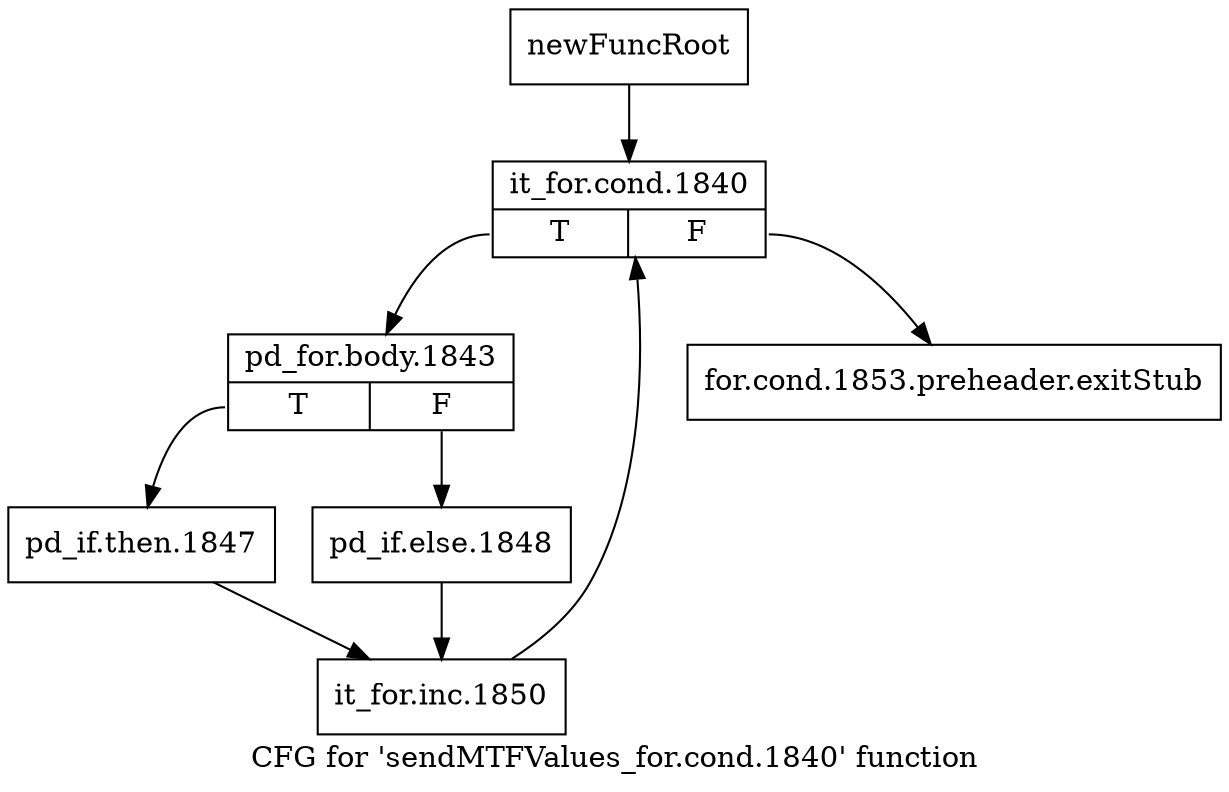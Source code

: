 digraph "CFG for 'sendMTFValues_for.cond.1840' function" {
	label="CFG for 'sendMTFValues_for.cond.1840' function";

	Node0x18c0ad0 [shape=record,label="{newFuncRoot}"];
	Node0x18c0ad0 -> Node0x18c0b70;
	Node0x18c0b20 [shape=record,label="{for.cond.1853.preheader.exitStub}"];
	Node0x18c0b70 [shape=record,label="{it_for.cond.1840|{<s0>T|<s1>F}}"];
	Node0x18c0b70:s0 -> Node0x18c0bc0;
	Node0x18c0b70:s1 -> Node0x18c0b20;
	Node0x18c0bc0 [shape=record,label="{pd_for.body.1843|{<s0>T|<s1>F}}"];
	Node0x18c0bc0:s0 -> Node0x18c0c60;
	Node0x18c0bc0:s1 -> Node0x18c0c10;
	Node0x18c0c10 [shape=record,label="{pd_if.else.1848}"];
	Node0x18c0c10 -> Node0x18c0cb0;
	Node0x18c0c60 [shape=record,label="{pd_if.then.1847}"];
	Node0x18c0c60 -> Node0x18c0cb0;
	Node0x18c0cb0 [shape=record,label="{it_for.inc.1850}"];
	Node0x18c0cb0 -> Node0x18c0b70;
}
